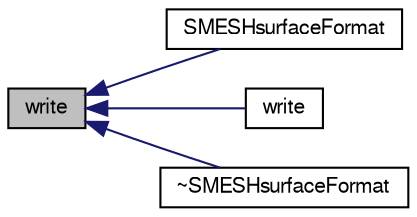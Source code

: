 digraph "write"
{
  bgcolor="transparent";
  edge [fontname="FreeSans",fontsize="10",labelfontname="FreeSans",labelfontsize="10"];
  node [fontname="FreeSans",fontsize="10",shape=record];
  rankdir="LR";
  Node178 [label="write",height=0.2,width=0.4,color="black", fillcolor="grey75", style="filled", fontcolor="black"];
  Node178 -> Node179 [dir="back",color="midnightblue",fontsize="10",style="solid",fontname="FreeSans"];
  Node179 [label="SMESHsurfaceFormat",height=0.2,width=0.4,color="black",URL="$a29626.html#a0f716c1f219647245bfcd83c25fa6a13",tooltip="Construct null. "];
  Node178 -> Node180 [dir="back",color="midnightblue",fontsize="10",style="solid",fontname="FreeSans"];
  Node180 [label="write",height=0.2,width=0.4,color="black",URL="$a29626.html#a01c3b83ec613ee5baee3f67a188e98b1",tooltip="Write object. "];
  Node178 -> Node181 [dir="back",color="midnightblue",fontsize="10",style="solid",fontname="FreeSans"];
  Node181 [label="~SMESHsurfaceFormat",height=0.2,width=0.4,color="black",URL="$a29626.html#a5c5997560f98c1d9ac9c747397081c49",tooltip="Destructor. "];
}
